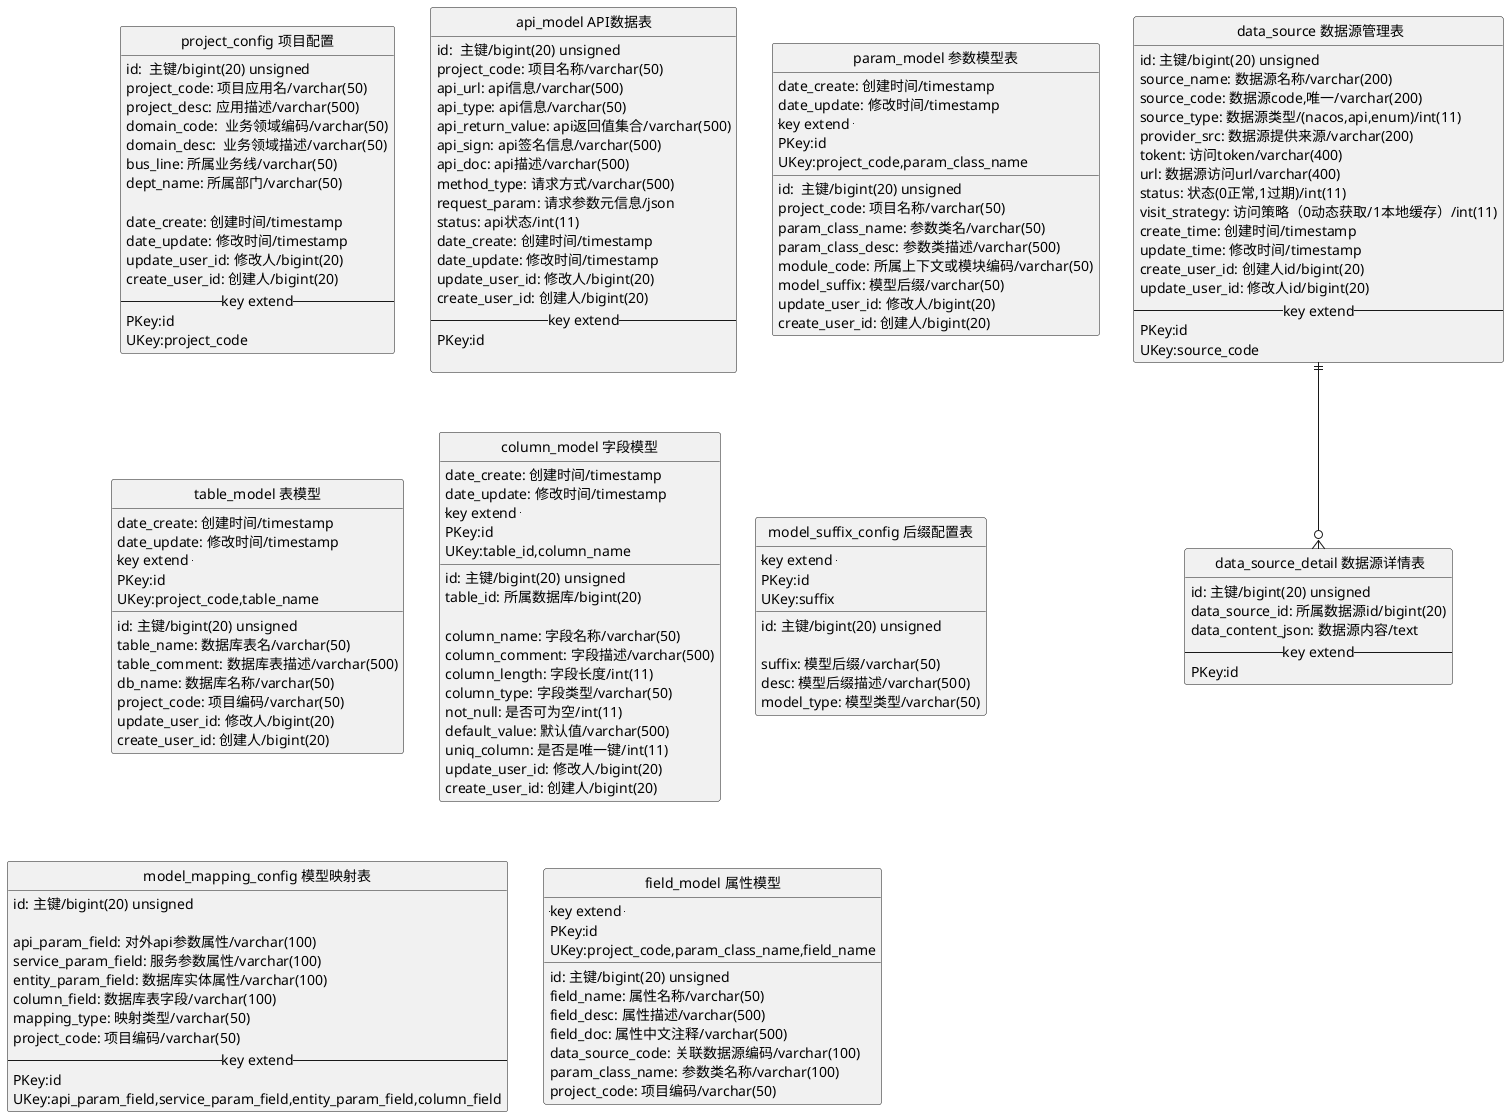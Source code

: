 @startuml
' hide the spot
hide circle

' avoid problems with angled crows feet
skinparam linetype ortho

entity "project_config 项目配置" as project_config {
    id:  主键/bigint(20) unsigned
    project_code: 项目应用名/varchar(50)
    project_desc: 应用描述/varchar(500)
    domain_code:  业务领域编码/varchar(50)
    domain_desc:  业务领域描述/varchar(50)
    bus_line: 所属业务线/varchar(50)
    dept_name: 所属部门/varchar(50)

    date_create: 创建时间/timestamp
    date_update: 修改时间/timestamp
    update_user_id: 修改人/bigint(20)
    create_user_id: 创建人/bigint(20)
    --key extend --
    PKey:id
    UKey:project_code
}



entity "api_model API数据表" as api_model {
    id:  主键/bigint(20) unsigned
    project_code: 项目名称/varchar(50)
    api_url: api信息/varchar(500)
    api_type: api信息/varchar(50)
    api_return_value: api返回值集合/varchar(500)
    api_sign: api签名信息/varchar(500)
    api_doc: api描述/varchar(500)
    method_type: 请求方式/varchar(500)
    request_param: 请求参数元信息/json
    status: api状态/int(11)
    date_create: 创建时间/timestamp
    date_update: 修改时间/timestamp
    update_user_id: 修改人/bigint(20)
    create_user_id: 创建人/bigint(20)
    --key extend --
    PKey:id

}


entity "param_model 参数模型表" as param_model {
    id:  主键/bigint(20) unsigned
    project_code: 项目名称/varchar(50)
    param_class_name: 参数类名/varchar(50)
    param_class_desc: 参数类描述/varchar(500)
    module_code: 所属上下文或模块编码/varchar(50)
    model_suffix: 模型后缀/varchar(50)

    date_create: 创建时间/timestamp
    date_update: 修改时间/timestamp
    update_user_id: 修改人/bigint(20)
    create_user_id: 创建人/bigint(20)
     --key extend --
     PKey:id
     UKey:project_code,param_class_name

}

entity "table_model 表模型" as table_model{
    id: 主键/bigint(20) unsigned
    table_name: 数据库表名/varchar(50)
    table_comment: 数据库表描述/varchar(500)
    db_name: 数据库名称/varchar(50)
    project_code: 项目编码/varchar(50)

    date_create: 创建时间/timestamp
    date_update: 修改时间/timestamp
    update_user_id: 修改人/bigint(20)
    create_user_id: 创建人/bigint(20)
     --key extend --
     PKey:id
     UKey:project_code,table_name
}


entity "column_model 字段模型" as column_model{
    id: 主键/bigint(20) unsigned
    table_id: 所属数据库/bigint(20)

    column_name: 字段名称/varchar(50)
    column_comment: 字段描述/varchar(500)
    column_length: 字段长度/int(11)
    column_type: 字段类型/varchar(50)
    not_null: 是否可为空/int(11)
    default_value: 默认值/varchar(500)
    uniq_column: 是否是唯一键/int(11)


    date_create: 创建时间/timestamp
    date_update: 修改时间/timestamp
    update_user_id: 修改人/bigint(20)
    create_user_id: 创建人/bigint(20)
     --key extend --
     PKey:id
     UKey:table_id,column_name
}

entity "model_suffix_config 后缀配置表" as model_suffix_config{
    id: 主键/bigint(20) unsigned

    suffix: 模型后缀/varchar(50)
    desc: 模型后缀描述/varchar(500)
    model_type: 模型类型/varchar(50)
     --key extend --
     PKey:id
     UKey:suffix
}


entity "model_mapping_config 模型映射表" as model_mapping_config{
    id: 主键/bigint(20) unsigned

    api_param_field: 对外api参数属性/varchar(100)
    service_param_field: 服务参数属性/varchar(100)
    entity_param_field: 数据库实体属性/varchar(100)
    column_field: 数据库表字段/varchar(100)
    mapping_type: 映射类型/varchar(50)
    project_code: 项目编码/varchar(50)
    --key extend --
    PKey:id
    UKey:api_param_field,service_param_field,entity_param_field,column_field
}


entity "field_model 属性模型" as field_model{

    id: 主键/bigint(20) unsigned
    field_name: 属性名称/varchar(50)
    field_desc: 属性描述/varchar(500)
    field_doc: 属性中文注释/varchar(500)
    data_source_code: 关联数据源编码/varchar(100)
    param_class_name: 参数类名称/varchar(100)
    project_code: 项目编码/varchar(50)
    --key extend --
    PKey:id
    UKey:project_code,param_class_name,field_name
}

entity " data_source_detail 数据源详情表" as data_source_detail {
    id: 主键/bigint(20) unsigned
    data_source_id: 所属数据源id/bigint(20)
    data_content_json: 数据源内容/text
    --key extend --
    PKey:id
}

entity " data_source 数据源管理表" as data_source {
    id: 主键/bigint(20) unsigned
    source_name: 数据源名称/varchar(200)
    source_code: 数据源code,唯一/varchar(200)
    source_type: 数据源类型/(nacos,api,enum)/int(11)
    provider_src: 数据源提供来源/varchar(200)
    tokent: 访问token/varchar(400)
    url: 数据源访问url/varchar(400)
    status: 状态(0正常,1过期)/int(11)
    visit_strategy: 访问策略（0动态获取/1本地缓存）/int(11)
    create_time: 创建时间/timestamp
    update_time: 修改时间/timestamp
    create_user_id: 创建人id/bigint(20)
    update_user_id: 修改人id/bigint(20)
    --key extend --
    PKey:id
    UKey:source_code
}



data_source ||--o{ data_source_detail


@enduml